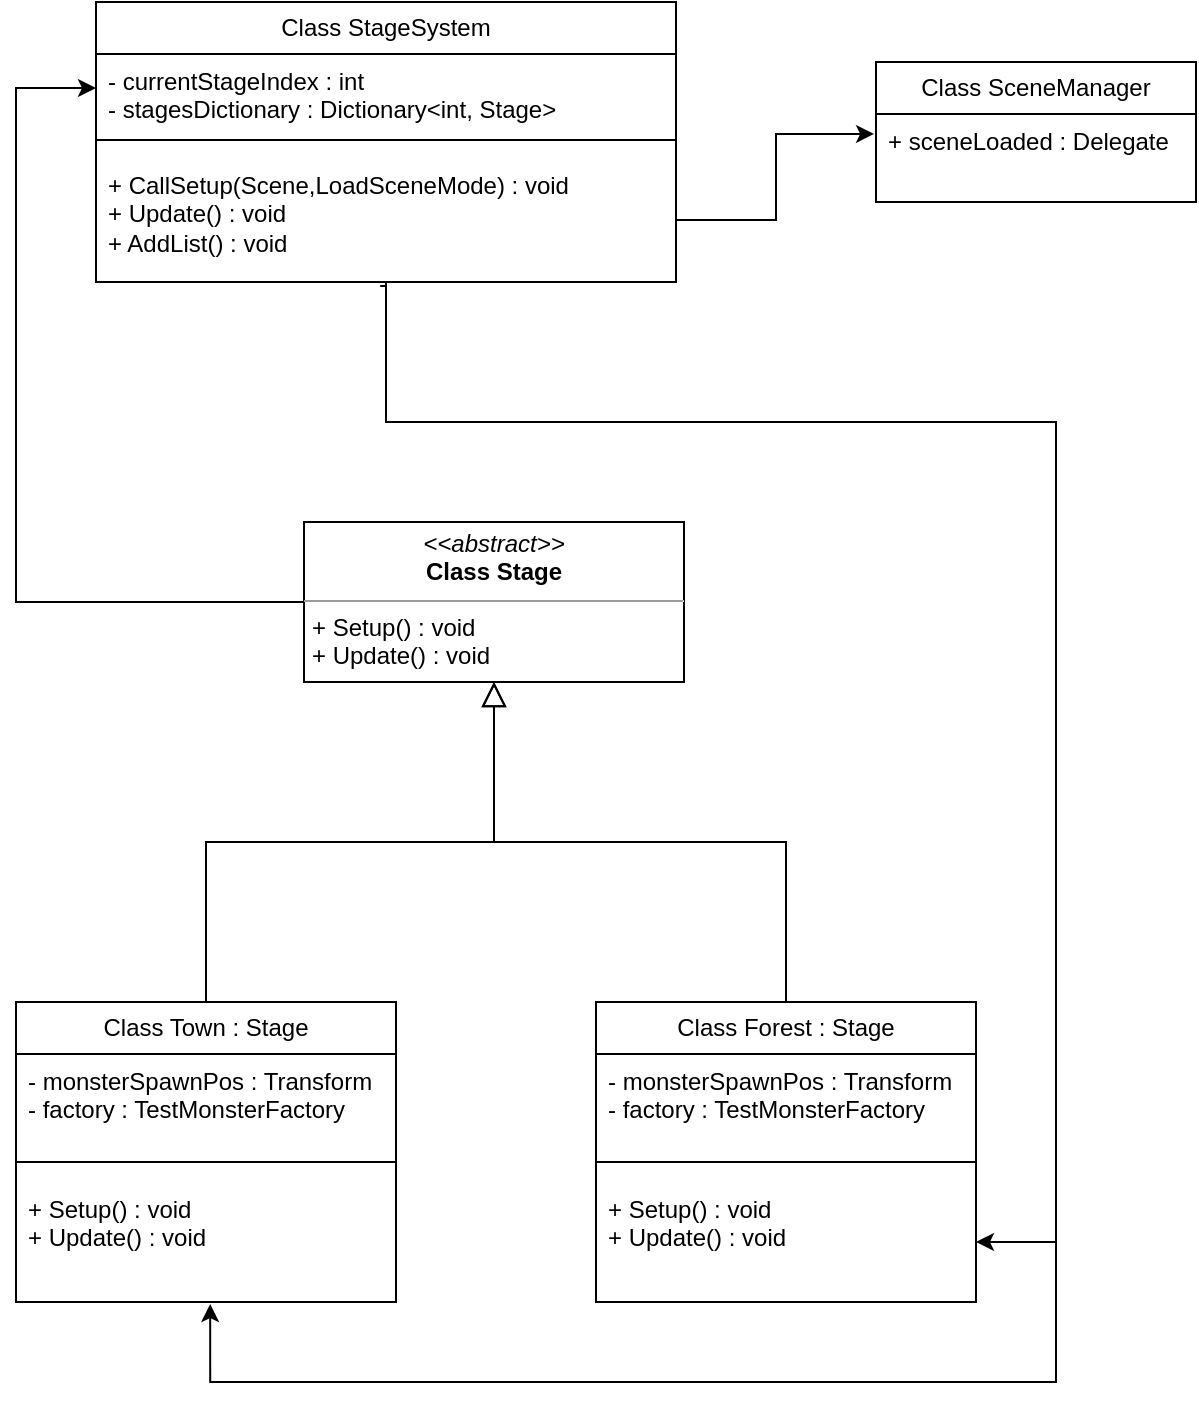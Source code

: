 <mxfile version="21.1.5" type="device">
  <diagram id="C5RBs43oDa-KdzZeNtuy" name="Page-1">
    <mxGraphModel dx="1687" dy="2149" grid="1" gridSize="10" guides="1" tooltips="1" connect="1" arrows="1" fold="1" page="1" pageScale="1" pageWidth="827" pageHeight="1169" math="0" shadow="0">
      <root>
        <mxCell id="WIyWlLk6GJQsqaUBKTNV-0" />
        <mxCell id="WIyWlLk6GJQsqaUBKTNV-1" parent="WIyWlLk6GJQsqaUBKTNV-0" />
        <mxCell id="zkfFHV4jXpPFQw0GAbJ--12" value="" style="endArrow=block;endSize=10;endFill=0;shadow=0;strokeWidth=1;rounded=0;edgeStyle=elbowEdgeStyle;elbow=vertical;entryX=0.5;entryY=1;entryDx=0;entryDy=0;exitX=0.5;exitY=0;exitDx=0;exitDy=0;" parent="WIyWlLk6GJQsqaUBKTNV-1" source="tXPYoZoFlD9id3xOd25L-12" target="tXPYoZoFlD9id3xOd25L-1" edge="1">
          <mxGeometry width="160" relative="1" as="geometry">
            <mxPoint x="200" y="360" as="sourcePoint" />
            <mxPoint x="300" y="258" as="targetPoint" />
          </mxGeometry>
        </mxCell>
        <mxCell id="tXPYoZoFlD9id3xOd25L-35" style="edgeStyle=orthogonalEdgeStyle;rounded=0;orthogonalLoop=1;jettySize=auto;html=1;" edge="1" parent="WIyWlLk6GJQsqaUBKTNV-1" source="tXPYoZoFlD9id3xOd25L-1" target="tXPYoZoFlD9id3xOd25L-29">
          <mxGeometry relative="1" as="geometry">
            <Array as="points">
              <mxPoint x="80" y="160" />
              <mxPoint x="80" y="-97" />
            </Array>
          </mxGeometry>
        </mxCell>
        <mxCell id="tXPYoZoFlD9id3xOd25L-1" value="&lt;p style=&quot;margin:0px;margin-top:4px;text-align:center;&quot;&gt;&lt;i&gt;&amp;lt;&amp;lt;abstract&amp;gt;&amp;gt;&lt;/i&gt;&lt;br&gt;&lt;b&gt;Class Stage&lt;/b&gt;&lt;/p&gt;&lt;hr size=&quot;1&quot;&gt;&lt;p style=&quot;margin:0px;margin-left:4px;&quot;&gt;&lt;/p&gt;&lt;p style=&quot;margin:0px;margin-left:4px;&quot;&gt;+ Setup() : void&lt;br&gt;+ Update() : void&lt;/p&gt;" style="verticalAlign=top;align=left;overflow=fill;fontSize=12;fontFamily=Helvetica;html=1;whiteSpace=wrap;" vertex="1" parent="WIyWlLk6GJQsqaUBKTNV-1">
          <mxGeometry x="224" y="120" width="190" height="80" as="geometry" />
        </mxCell>
        <mxCell id="tXPYoZoFlD9id3xOd25L-7" value="" style="endArrow=block;endSize=10;endFill=0;shadow=0;strokeWidth=1;rounded=0;edgeStyle=elbowEdgeStyle;elbow=vertical;entryX=0.5;entryY=1;entryDx=0;entryDy=0;exitX=0.5;exitY=0;exitDx=0;exitDy=0;" edge="1" parent="WIyWlLk6GJQsqaUBKTNV-1" source="tXPYoZoFlD9id3xOd25L-19" target="tXPYoZoFlD9id3xOd25L-1">
          <mxGeometry width="160" relative="1" as="geometry">
            <mxPoint x="410" y="360" as="sourcePoint" />
            <mxPoint x="315" y="270" as="targetPoint" />
          </mxGeometry>
        </mxCell>
        <mxCell id="tXPYoZoFlD9id3xOd25L-12" value="Class Town : Stage" style="swimlane;fontStyle=0;childLayout=stackLayout;horizontal=1;startSize=26;fillColor=none;horizontalStack=0;resizeParent=1;resizeParentMax=0;resizeLast=0;collapsible=1;marginBottom=0;whiteSpace=wrap;html=1;" vertex="1" parent="WIyWlLk6GJQsqaUBKTNV-1">
          <mxGeometry x="80" y="360" width="190" height="150" as="geometry" />
        </mxCell>
        <mxCell id="tXPYoZoFlD9id3xOd25L-13" value="- monsterSpawnPos : Transform&lt;br&gt;- factory : TestMonsterFactory" style="text;strokeColor=none;fillColor=none;align=left;verticalAlign=top;spacingLeft=4;spacingRight=4;overflow=hidden;rotatable=0;points=[[0,0.5],[1,0.5]];portConstraint=eastwest;whiteSpace=wrap;html=1;" vertex="1" parent="tXPYoZoFlD9id3xOd25L-12">
          <mxGeometry y="26" width="190" height="44" as="geometry" />
        </mxCell>
        <mxCell id="tXPYoZoFlD9id3xOd25L-16" value="" style="line;strokeWidth=1;fillColor=none;align=left;verticalAlign=middle;spacingTop=-1;spacingLeft=3;spacingRight=3;rotatable=0;labelPosition=right;points=[];portConstraint=eastwest;strokeColor=inherit;" vertex="1" parent="tXPYoZoFlD9id3xOd25L-12">
          <mxGeometry y="70" width="190" height="20" as="geometry" />
        </mxCell>
        <mxCell id="tXPYoZoFlD9id3xOd25L-14" value="+ Setup() : void&lt;br style=&quot;border-color: var(--border-color);&quot;&gt;+ Update() : void" style="text;strokeColor=none;fillColor=none;align=left;verticalAlign=top;spacingLeft=4;spacingRight=4;overflow=hidden;rotatable=0;points=[[0,0.5],[1,0.5]];portConstraint=eastwest;whiteSpace=wrap;html=1;" vertex="1" parent="tXPYoZoFlD9id3xOd25L-12">
          <mxGeometry y="90" width="190" height="60" as="geometry" />
        </mxCell>
        <mxCell id="tXPYoZoFlD9id3xOd25L-19" value="Class Forest : Stage" style="swimlane;fontStyle=0;childLayout=stackLayout;horizontal=1;startSize=26;fillColor=none;horizontalStack=0;resizeParent=1;resizeParentMax=0;resizeLast=0;collapsible=1;marginBottom=0;whiteSpace=wrap;html=1;" vertex="1" parent="WIyWlLk6GJQsqaUBKTNV-1">
          <mxGeometry x="370" y="360" width="190" height="150" as="geometry" />
        </mxCell>
        <mxCell id="tXPYoZoFlD9id3xOd25L-20" value="- monsterSpawnPos : Transform&lt;br&gt;- factory : TestMonsterFactory" style="text;strokeColor=none;fillColor=none;align=left;verticalAlign=top;spacingLeft=4;spacingRight=4;overflow=hidden;rotatable=0;points=[[0,0.5],[1,0.5]];portConstraint=eastwest;whiteSpace=wrap;html=1;" vertex="1" parent="tXPYoZoFlD9id3xOd25L-19">
          <mxGeometry y="26" width="190" height="44" as="geometry" />
        </mxCell>
        <mxCell id="tXPYoZoFlD9id3xOd25L-21" value="" style="line;strokeWidth=1;fillColor=none;align=left;verticalAlign=middle;spacingTop=-1;spacingLeft=3;spacingRight=3;rotatable=0;labelPosition=right;points=[];portConstraint=eastwest;strokeColor=inherit;" vertex="1" parent="tXPYoZoFlD9id3xOd25L-19">
          <mxGeometry y="70" width="190" height="20" as="geometry" />
        </mxCell>
        <mxCell id="tXPYoZoFlD9id3xOd25L-22" value="+ Setup() : void&lt;br style=&quot;border-color: var(--border-color);&quot;&gt;+ Update() : void" style="text;strokeColor=none;fillColor=none;align=left;verticalAlign=top;spacingLeft=4;spacingRight=4;overflow=hidden;rotatable=0;points=[[0,0.5],[1,0.5]];portConstraint=eastwest;whiteSpace=wrap;html=1;" vertex="1" parent="tXPYoZoFlD9id3xOd25L-19">
          <mxGeometry y="90" width="190" height="60" as="geometry" />
        </mxCell>
        <mxCell id="tXPYoZoFlD9id3xOd25L-24" value="Class SceneManager" style="swimlane;fontStyle=0;childLayout=stackLayout;horizontal=1;startSize=26;fillColor=none;horizontalStack=0;resizeParent=1;resizeParentMax=0;resizeLast=0;collapsible=1;marginBottom=0;whiteSpace=wrap;html=1;" vertex="1" parent="WIyWlLk6GJQsqaUBKTNV-1">
          <mxGeometry x="510" y="-110" width="160" height="70" as="geometry" />
        </mxCell>
        <mxCell id="tXPYoZoFlD9id3xOd25L-27" value="+ sceneLoaded : Delegate" style="text;strokeColor=none;fillColor=none;align=left;verticalAlign=top;spacingLeft=4;spacingRight=4;overflow=hidden;rotatable=0;points=[[0,0.5],[1,0.5]];portConstraint=eastwest;whiteSpace=wrap;html=1;" vertex="1" parent="tXPYoZoFlD9id3xOd25L-24">
          <mxGeometry y="26" width="160" height="44" as="geometry" />
        </mxCell>
        <mxCell id="tXPYoZoFlD9id3xOd25L-28" value="Class StageSystem" style="swimlane;fontStyle=0;childLayout=stackLayout;horizontal=1;startSize=26;fillColor=none;horizontalStack=0;resizeParent=1;resizeParentMax=0;resizeLast=0;collapsible=1;marginBottom=0;whiteSpace=wrap;html=1;" vertex="1" parent="WIyWlLk6GJQsqaUBKTNV-1">
          <mxGeometry x="120" y="-140" width="290" height="140" as="geometry" />
        </mxCell>
        <mxCell id="tXPYoZoFlD9id3xOd25L-29" value="- currentStageIndex : int&lt;br&gt;- stagesDictionary : Dictionary&amp;lt;int, Stage&amp;gt;&lt;br&gt;" style="text;strokeColor=none;fillColor=none;align=left;verticalAlign=top;spacingLeft=4;spacingRight=4;overflow=hidden;rotatable=0;points=[[0,0.5],[1,0.5]];portConstraint=eastwest;whiteSpace=wrap;html=1;" vertex="1" parent="tXPYoZoFlD9id3xOd25L-28">
          <mxGeometry y="26" width="290" height="34" as="geometry" />
        </mxCell>
        <mxCell id="tXPYoZoFlD9id3xOd25L-32" value="" style="line;strokeWidth=1;fillColor=none;align=left;verticalAlign=middle;spacingTop=-1;spacingLeft=3;spacingRight=3;rotatable=0;labelPosition=right;points=[];portConstraint=eastwest;strokeColor=inherit;" vertex="1" parent="tXPYoZoFlD9id3xOd25L-28">
          <mxGeometry y="60" width="290" height="18" as="geometry" />
        </mxCell>
        <mxCell id="tXPYoZoFlD9id3xOd25L-33" value="+ CallSetup(Scene,LoadSceneMode) : void&lt;br&gt;+ Update() : void&lt;br&gt;+ AddList() : void" style="text;strokeColor=none;fillColor=none;align=left;verticalAlign=top;spacingLeft=4;spacingRight=4;overflow=hidden;rotatable=0;points=[[0,0.5],[1,0.5]];portConstraint=eastwest;whiteSpace=wrap;html=1;" vertex="1" parent="tXPYoZoFlD9id3xOd25L-28">
          <mxGeometry y="78" width="290" height="62" as="geometry" />
        </mxCell>
        <mxCell id="tXPYoZoFlD9id3xOd25L-34" style="edgeStyle=orthogonalEdgeStyle;rounded=0;orthogonalLoop=1;jettySize=auto;html=1;entryX=-0.006;entryY=0.227;entryDx=0;entryDy=0;entryPerimeter=0;" edge="1" parent="WIyWlLk6GJQsqaUBKTNV-1" source="tXPYoZoFlD9id3xOd25L-33" target="tXPYoZoFlD9id3xOd25L-27">
          <mxGeometry relative="1" as="geometry" />
        </mxCell>
        <mxCell id="tXPYoZoFlD9id3xOd25L-36" style="edgeStyle=orthogonalEdgeStyle;rounded=0;orthogonalLoop=1;jettySize=auto;html=1;" edge="1" parent="WIyWlLk6GJQsqaUBKTNV-1" source="tXPYoZoFlD9id3xOd25L-33" target="tXPYoZoFlD9id3xOd25L-22">
          <mxGeometry relative="1" as="geometry">
            <Array as="points">
              <mxPoint x="265" y="70" />
              <mxPoint x="600" y="70" />
              <mxPoint x="600" y="480" />
            </Array>
          </mxGeometry>
        </mxCell>
        <mxCell id="tXPYoZoFlD9id3xOd25L-38" style="edgeStyle=orthogonalEdgeStyle;rounded=0;orthogonalLoop=1;jettySize=auto;html=1;exitX=0.49;exitY=1.032;exitDx=0;exitDy=0;exitPerimeter=0;entryX=0.511;entryY=1.017;entryDx=0;entryDy=0;entryPerimeter=0;" edge="1" parent="WIyWlLk6GJQsqaUBKTNV-1" source="tXPYoZoFlD9id3xOd25L-33" target="tXPYoZoFlD9id3xOd25L-14">
          <mxGeometry relative="1" as="geometry">
            <mxPoint x="275" y="10" as="sourcePoint" />
            <mxPoint x="570" y="490" as="targetPoint" />
            <Array as="points">
              <mxPoint x="265" y="2" />
              <mxPoint x="265" y="70" />
              <mxPoint x="600" y="70" />
              <mxPoint x="600" y="550" />
              <mxPoint x="177" y="550" />
            </Array>
          </mxGeometry>
        </mxCell>
      </root>
    </mxGraphModel>
  </diagram>
</mxfile>
